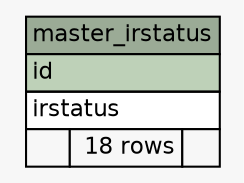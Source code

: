 // dot 2.2.1 on Windows 10 10.0
// SchemaSpy rev 590
digraph "master_irstatus" {
  graph [
    rankdir="RL"
    bgcolor="#f7f7f7"
    nodesep="0.18"
    ranksep="0.46"
    fontname="Helvetica"
    fontsize="11"
  ];
  node [
    fontname="Helvetica"
    fontsize="11"
    shape="plaintext"
  ];
  edge [
    arrowsize="0.8"
  ];
  "master_irstatus" [
    label=<
    <TABLE BORDER="0" CELLBORDER="1" CELLSPACING="0" BGCOLOR="#ffffff">
      <TR><TD COLSPAN="3" BGCOLOR="#9bab96" ALIGN="CENTER">master_irstatus</TD></TR>
      <TR><TD PORT="id" COLSPAN="3" BGCOLOR="#bed1b8" ALIGN="LEFT">id</TD></TR>
      <TR><TD PORT="irstatus" COLSPAN="3" ALIGN="LEFT">irstatus</TD></TR>
      <TR><TD ALIGN="LEFT" BGCOLOR="#f7f7f7">  </TD><TD ALIGN="RIGHT" BGCOLOR="#f7f7f7">18 rows</TD><TD ALIGN="RIGHT" BGCOLOR="#f7f7f7">  </TD></TR>
    </TABLE>>
    URL="tables/master_irstatus.html"
    tooltip="master_irstatus"
  ];
}
